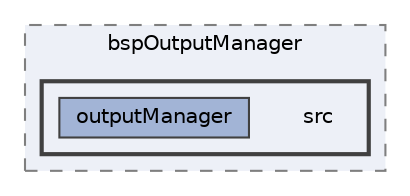 digraph "src"
{
 // LATEX_PDF_SIZE
  bgcolor="transparent";
  edge [fontname=Helvetica,fontsize=10,labelfontname=Helvetica,labelfontsize=10];
  node [fontname=Helvetica,fontsize=10,shape=box,height=0.2,width=0.4];
  compound=true
  subgraph clusterdir_ef1030a483da490d4338fba461a27d0f {
    graph [ bgcolor="#edf0f7", pencolor="grey50", label="bspOutputManager", fontname=Helvetica,fontsize=10 style="filled,dashed", URL="dir_ef1030a483da490d4338fba461a27d0f.html",tooltip=""]
  subgraph clusterdir_0a70530b9be236255490bd2978cfbd45 {
    graph [ bgcolor="#edf0f7", pencolor="grey25", label="", fontname=Helvetica,fontsize=10 style="filled,bold", URL="dir_0a70530b9be236255490bd2978cfbd45.html",tooltip=""]
    dir_0a70530b9be236255490bd2978cfbd45 [shape=plaintext, label="src"];
  dir_72ede3de8bb88d60e1e386eba6020d7f [label="outputManager", fillcolor="#a2b4d6", color="grey25", style="filled", URL="dir_72ede3de8bb88d60e1e386eba6020d7f.html",tooltip=""];
  }
  }
}
